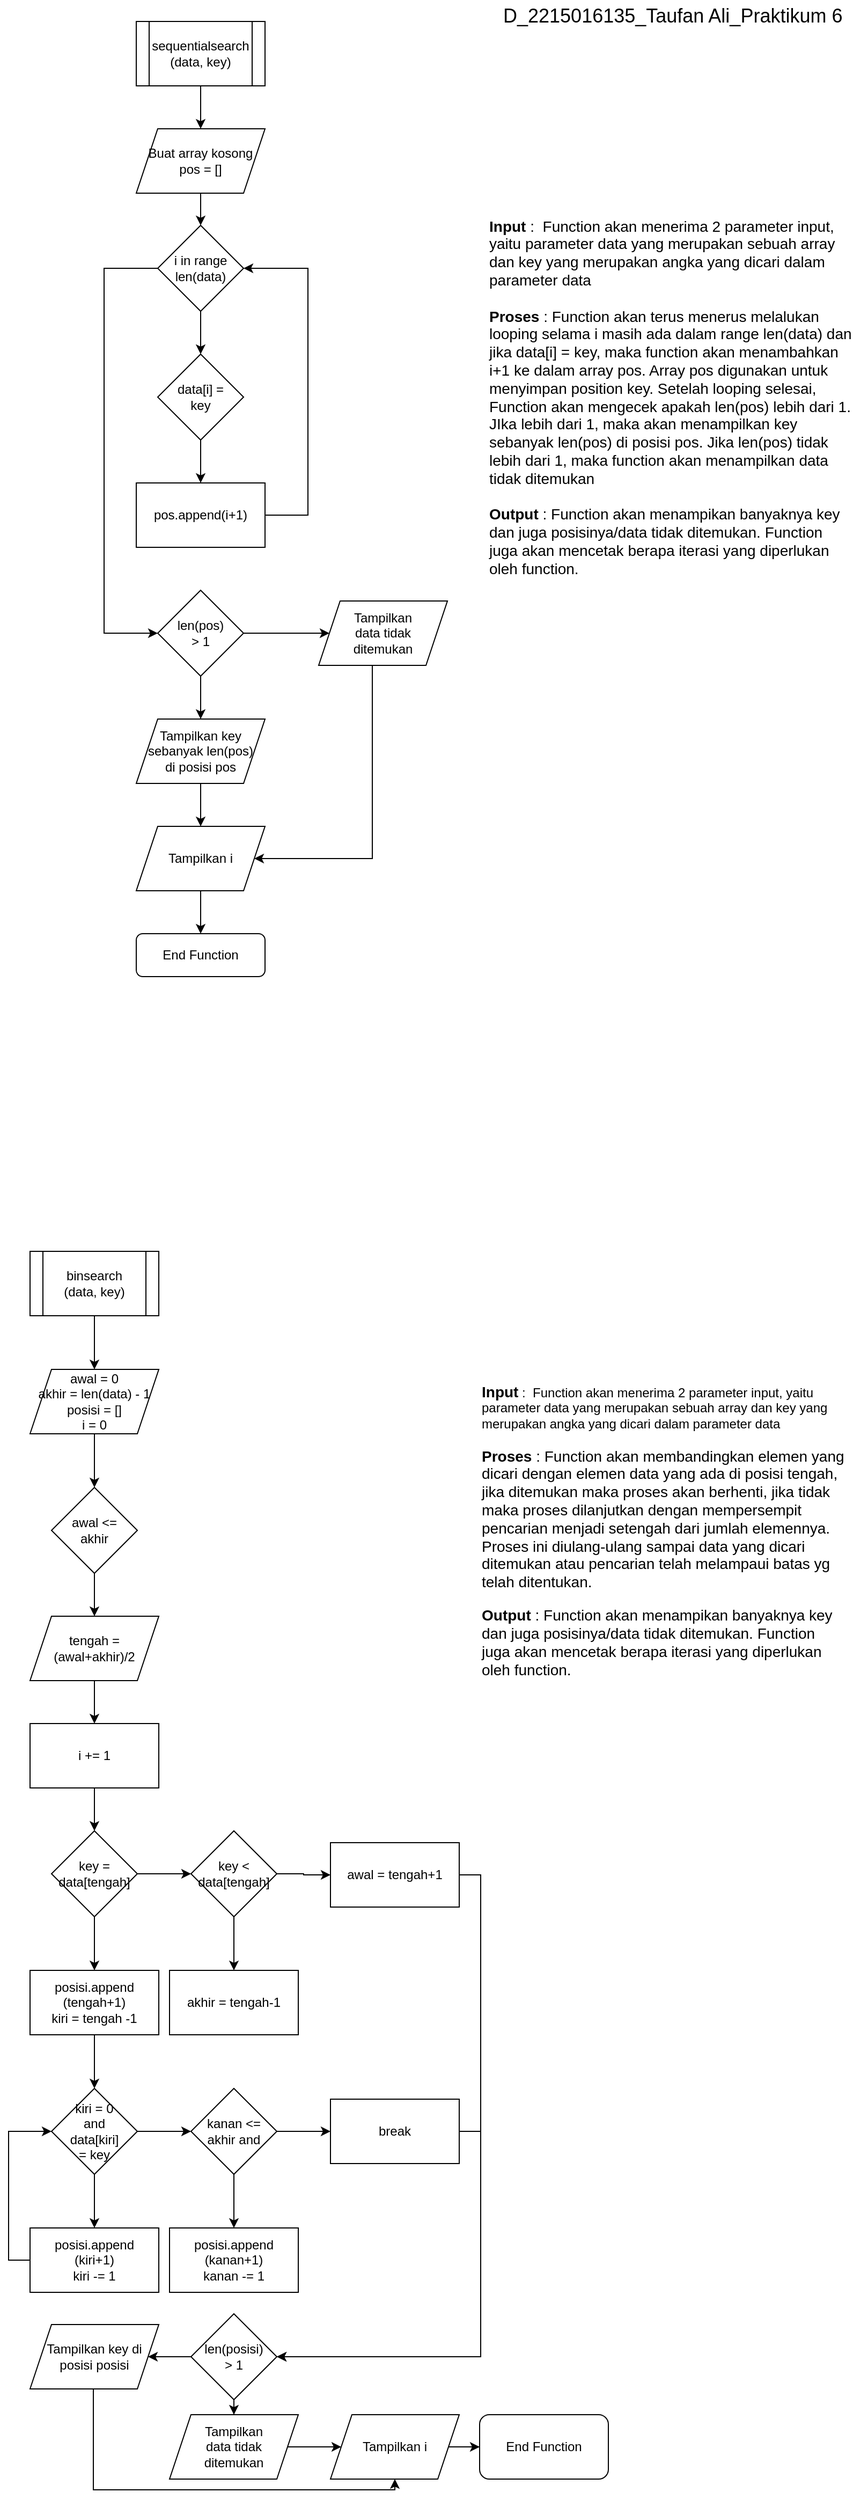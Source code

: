 <mxfile version="21.3.2" type="device">
  <diagram id="C5RBs43oDa-KdzZeNtuy" name="Page-1">
    <mxGraphModel dx="1028" dy="491" grid="1" gridSize="10" guides="1" tooltips="1" connect="1" arrows="1" fold="1" page="1" pageScale="1" pageWidth="827" pageHeight="1169" math="0" shadow="0">
      <root>
        <mxCell id="WIyWlLk6GJQsqaUBKTNV-0" />
        <mxCell id="WIyWlLk6GJQsqaUBKTNV-1" parent="WIyWlLk6GJQsqaUBKTNV-0" />
        <mxCell id="WIyWlLk6GJQsqaUBKTNV-11" value="End Function" style="rounded=1;whiteSpace=wrap;html=1;fontSize=12;glass=0;strokeWidth=1;shadow=0;" parent="WIyWlLk6GJQsqaUBKTNV-1" vertex="1">
          <mxGeometry x="160" y="880" width="120" height="40" as="geometry" />
        </mxCell>
        <mxCell id="IEGk7dr6ePKojB7fxkDN-4" value="" style="edgeStyle=orthogonalEdgeStyle;rounded=0;orthogonalLoop=1;jettySize=auto;html=1;" edge="1" parent="WIyWlLk6GJQsqaUBKTNV-1" source="IEGk7dr6ePKojB7fxkDN-1" target="IEGk7dr6ePKojB7fxkDN-3">
          <mxGeometry relative="1" as="geometry" />
        </mxCell>
        <mxCell id="IEGk7dr6ePKojB7fxkDN-1" value="Buat array kosong&lt;br&gt;pos = []" style="shape=parallelogram;perimeter=parallelogramPerimeter;whiteSpace=wrap;html=1;fixedSize=1;" vertex="1" parent="WIyWlLk6GJQsqaUBKTNV-1">
          <mxGeometry x="160" y="130" width="120" height="60" as="geometry" />
        </mxCell>
        <mxCell id="IEGk7dr6ePKojB7fxkDN-11" value="" style="edgeStyle=orthogonalEdgeStyle;rounded=0;orthogonalLoop=1;jettySize=auto;html=1;" edge="1" parent="WIyWlLk6GJQsqaUBKTNV-1" source="IEGk7dr6ePKojB7fxkDN-3" target="IEGk7dr6ePKojB7fxkDN-5">
          <mxGeometry relative="1" as="geometry" />
        </mxCell>
        <mxCell id="IEGk7dr6ePKojB7fxkDN-17" style="edgeStyle=orthogonalEdgeStyle;rounded=0;orthogonalLoop=1;jettySize=auto;html=1;entryX=0;entryY=0.5;entryDx=0;entryDy=0;" edge="1" parent="WIyWlLk6GJQsqaUBKTNV-1" source="IEGk7dr6ePKojB7fxkDN-3" target="IEGk7dr6ePKojB7fxkDN-15">
          <mxGeometry relative="1" as="geometry">
            <Array as="points">
              <mxPoint x="130" y="260" />
              <mxPoint x="130" y="600" />
            </Array>
          </mxGeometry>
        </mxCell>
        <mxCell id="IEGk7dr6ePKojB7fxkDN-3" value="i in range&lt;br&gt;len(data)" style="rhombus;whiteSpace=wrap;html=1;" vertex="1" parent="WIyWlLk6GJQsqaUBKTNV-1">
          <mxGeometry x="180" y="220" width="80" height="80" as="geometry" />
        </mxCell>
        <mxCell id="IEGk7dr6ePKojB7fxkDN-14" value="" style="edgeStyle=orthogonalEdgeStyle;rounded=0;orthogonalLoop=1;jettySize=auto;html=1;" edge="1" parent="WIyWlLk6GJQsqaUBKTNV-1" source="IEGk7dr6ePKojB7fxkDN-5" target="IEGk7dr6ePKojB7fxkDN-10">
          <mxGeometry relative="1" as="geometry" />
        </mxCell>
        <mxCell id="IEGk7dr6ePKojB7fxkDN-5" value="data[i] =&lt;br&gt;key" style="rhombus;whiteSpace=wrap;html=1;" vertex="1" parent="WIyWlLk6GJQsqaUBKTNV-1">
          <mxGeometry x="180" y="340" width="80" height="80" as="geometry" />
        </mxCell>
        <mxCell id="IEGk7dr6ePKojB7fxkDN-8" value="" style="edgeStyle=orthogonalEdgeStyle;rounded=0;orthogonalLoop=1;jettySize=auto;html=1;" edge="1" parent="WIyWlLk6GJQsqaUBKTNV-1" source="IEGk7dr6ePKojB7fxkDN-6" target="IEGk7dr6ePKojB7fxkDN-1">
          <mxGeometry relative="1" as="geometry" />
        </mxCell>
        <mxCell id="IEGk7dr6ePKojB7fxkDN-6" value="sequentialsearch&lt;br&gt;(data, key)" style="shape=process;whiteSpace=wrap;html=1;backgroundOutline=1;" vertex="1" parent="WIyWlLk6GJQsqaUBKTNV-1">
          <mxGeometry x="160" y="30" width="120" height="60" as="geometry" />
        </mxCell>
        <mxCell id="IEGk7dr6ePKojB7fxkDN-12" style="edgeStyle=orthogonalEdgeStyle;rounded=0;orthogonalLoop=1;jettySize=auto;html=1;entryX=1;entryY=0.5;entryDx=0;entryDy=0;" edge="1" parent="WIyWlLk6GJQsqaUBKTNV-1" source="IEGk7dr6ePKojB7fxkDN-10" target="IEGk7dr6ePKojB7fxkDN-3">
          <mxGeometry relative="1" as="geometry">
            <Array as="points">
              <mxPoint x="320" y="490" />
              <mxPoint x="320" y="260" />
            </Array>
          </mxGeometry>
        </mxCell>
        <mxCell id="IEGk7dr6ePKojB7fxkDN-10" value="pos.append(i+1)" style="rounded=0;whiteSpace=wrap;html=1;" vertex="1" parent="WIyWlLk6GJQsqaUBKTNV-1">
          <mxGeometry x="160" y="460" width="120" height="60" as="geometry" />
        </mxCell>
        <mxCell id="IEGk7dr6ePKojB7fxkDN-19" value="" style="edgeStyle=orthogonalEdgeStyle;rounded=0;orthogonalLoop=1;jettySize=auto;html=1;" edge="1" parent="WIyWlLk6GJQsqaUBKTNV-1" source="IEGk7dr6ePKojB7fxkDN-15" target="IEGk7dr6ePKojB7fxkDN-18">
          <mxGeometry relative="1" as="geometry" />
        </mxCell>
        <mxCell id="IEGk7dr6ePKojB7fxkDN-22" value="" style="edgeStyle=orthogonalEdgeStyle;rounded=0;orthogonalLoop=1;jettySize=auto;html=1;" edge="1" parent="WIyWlLk6GJQsqaUBKTNV-1" source="IEGk7dr6ePKojB7fxkDN-15" target="IEGk7dr6ePKojB7fxkDN-21">
          <mxGeometry relative="1" as="geometry" />
        </mxCell>
        <mxCell id="IEGk7dr6ePKojB7fxkDN-15" value="len(pos)&lt;br&gt;&amp;gt; 1" style="rhombus;whiteSpace=wrap;html=1;" vertex="1" parent="WIyWlLk6GJQsqaUBKTNV-1">
          <mxGeometry x="180" y="560" width="80" height="80" as="geometry" />
        </mxCell>
        <mxCell id="IEGk7dr6ePKojB7fxkDN-24" value="" style="edgeStyle=orthogonalEdgeStyle;rounded=0;orthogonalLoop=1;jettySize=auto;html=1;" edge="1" parent="WIyWlLk6GJQsqaUBKTNV-1" source="IEGk7dr6ePKojB7fxkDN-18" target="IEGk7dr6ePKojB7fxkDN-23">
          <mxGeometry relative="1" as="geometry" />
        </mxCell>
        <mxCell id="IEGk7dr6ePKojB7fxkDN-18" value="Tampilkan key sebanyak len(pos)&lt;br&gt;di posisi pos" style="shape=parallelogram;perimeter=parallelogramPerimeter;whiteSpace=wrap;html=1;fixedSize=1;" vertex="1" parent="WIyWlLk6GJQsqaUBKTNV-1">
          <mxGeometry x="160" y="680" width="120" height="60" as="geometry" />
        </mxCell>
        <mxCell id="IEGk7dr6ePKojB7fxkDN-26" style="edgeStyle=orthogonalEdgeStyle;rounded=0;orthogonalLoop=1;jettySize=auto;html=1;entryX=1;entryY=0.5;entryDx=0;entryDy=0;" edge="1" parent="WIyWlLk6GJQsqaUBKTNV-1" source="IEGk7dr6ePKojB7fxkDN-21" target="IEGk7dr6ePKojB7fxkDN-23">
          <mxGeometry relative="1" as="geometry">
            <Array as="points">
              <mxPoint x="380" y="810" />
            </Array>
          </mxGeometry>
        </mxCell>
        <mxCell id="IEGk7dr6ePKojB7fxkDN-21" value="Tampilkan &lt;br&gt;data tidak&lt;br&gt;ditemukan" style="shape=parallelogram;perimeter=parallelogramPerimeter;whiteSpace=wrap;html=1;fixedSize=1;" vertex="1" parent="WIyWlLk6GJQsqaUBKTNV-1">
          <mxGeometry x="330" y="570" width="120" height="60" as="geometry" />
        </mxCell>
        <mxCell id="IEGk7dr6ePKojB7fxkDN-25" value="" style="edgeStyle=orthogonalEdgeStyle;rounded=0;orthogonalLoop=1;jettySize=auto;html=1;" edge="1" parent="WIyWlLk6GJQsqaUBKTNV-1" source="IEGk7dr6ePKojB7fxkDN-23" target="WIyWlLk6GJQsqaUBKTNV-11">
          <mxGeometry relative="1" as="geometry" />
        </mxCell>
        <mxCell id="IEGk7dr6ePKojB7fxkDN-23" value="Tampilkan i" style="shape=parallelogram;perimeter=parallelogramPerimeter;whiteSpace=wrap;html=1;fixedSize=1;" vertex="1" parent="WIyWlLk6GJQsqaUBKTNV-1">
          <mxGeometry x="160" y="780" width="120" height="60" as="geometry" />
        </mxCell>
        <mxCell id="IEGk7dr6ePKojB7fxkDN-30" value="&lt;font style=&quot;font-size: 14px;&quot;&gt;&lt;b style=&quot;&quot;&gt;Input&lt;/b&gt;&amp;nbsp;:&amp;nbsp; Function akan menerima 2 parameter input, yaitu parameter data yang merupakan sebuah array dan key yang merupakan angka yang dicari dalam parameter data&lt;br&gt;&lt;br&gt;&lt;b style=&quot;&quot;&gt;Proses&lt;/b&gt;&amp;nbsp;: Function akan terus menerus melalukan looping selama i masih ada dalam range len(data) dan jika data[i] = key, maka function akan menambahkan i+1 ke dalam array pos. Array pos digunakan untuk menyimpan position key. Setelah looping selesai, Function akan mengecek apakah len(pos) lebih dari 1. JIka lebih dari 1, maka akan menampilkan key sebanyak len(pos) di posisi pos. Jika len(pos) tidak lebih dari 1, maka function akan menampilkan data tidak ditemukan&lt;br&gt;&lt;br&gt;&lt;b style=&quot;&quot;&gt;Output&lt;/b&gt;&amp;nbsp;: Function akan menampikan banyaknya key dan juga posisinya/data tidak ditemukan. Function juga akan mencetak berapa iterasi yang diperlukan oleh function.&lt;/font&gt;" style="text;html=1;strokeColor=none;fillColor=none;align=left;verticalAlign=middle;whiteSpace=wrap;rounded=0;" vertex="1" parent="WIyWlLk6GJQsqaUBKTNV-1">
          <mxGeometry x="487" y="195" width="340" height="370" as="geometry" />
        </mxCell>
        <mxCell id="IEGk7dr6ePKojB7fxkDN-31" value="&lt;font style=&quot;font-size: 18px;&quot;&gt;D_2215016135_Taufan Ali_Praktikum 6&lt;/font&gt;" style="text;html=1;strokeColor=none;fillColor=none;align=left;verticalAlign=middle;whiteSpace=wrap;rounded=0;" vertex="1" parent="WIyWlLk6GJQsqaUBKTNV-1">
          <mxGeometry x="500" y="10" width="320" height="30" as="geometry" />
        </mxCell>
        <mxCell id="IEGk7dr6ePKojB7fxkDN-35" value="" style="edgeStyle=orthogonalEdgeStyle;rounded=0;orthogonalLoop=1;jettySize=auto;html=1;" edge="1" parent="WIyWlLk6GJQsqaUBKTNV-1" source="IEGk7dr6ePKojB7fxkDN-33" target="IEGk7dr6ePKojB7fxkDN-34">
          <mxGeometry relative="1" as="geometry" />
        </mxCell>
        <mxCell id="IEGk7dr6ePKojB7fxkDN-33" value="binsearch&lt;br&gt;(data, key)" style="shape=process;whiteSpace=wrap;html=1;backgroundOutline=1;" vertex="1" parent="WIyWlLk6GJQsqaUBKTNV-1">
          <mxGeometry x="61" y="1176" width="120" height="60" as="geometry" />
        </mxCell>
        <mxCell id="IEGk7dr6ePKojB7fxkDN-37" value="" style="edgeStyle=orthogonalEdgeStyle;rounded=0;orthogonalLoop=1;jettySize=auto;html=1;" edge="1" parent="WIyWlLk6GJQsqaUBKTNV-1" source="IEGk7dr6ePKojB7fxkDN-34" target="IEGk7dr6ePKojB7fxkDN-36">
          <mxGeometry relative="1" as="geometry" />
        </mxCell>
        <mxCell id="IEGk7dr6ePKojB7fxkDN-34" value="&lt;div&gt;awal = 0&lt;/div&gt;&lt;div&gt;&lt;span style=&quot;background-color: initial;&quot;&gt;akhir = len(data) - 1&lt;/span&gt;&lt;/div&gt;&lt;div&gt;&lt;span style=&quot;background-color: initial;&quot;&gt;posisi = []&lt;/span&gt;&lt;/div&gt;&lt;div&gt;&lt;span style=&quot;background-color: initial;&quot;&gt;i = 0&lt;/span&gt;&lt;/div&gt;" style="shape=parallelogram;perimeter=parallelogramPerimeter;whiteSpace=wrap;html=1;fixedSize=1;" vertex="1" parent="WIyWlLk6GJQsqaUBKTNV-1">
          <mxGeometry x="61" y="1286" width="120" height="60" as="geometry" />
        </mxCell>
        <mxCell id="IEGk7dr6ePKojB7fxkDN-39" value="" style="edgeStyle=orthogonalEdgeStyle;rounded=0;orthogonalLoop=1;jettySize=auto;html=1;" edge="1" parent="WIyWlLk6GJQsqaUBKTNV-1" source="IEGk7dr6ePKojB7fxkDN-36" target="IEGk7dr6ePKojB7fxkDN-38">
          <mxGeometry relative="1" as="geometry" />
        </mxCell>
        <mxCell id="IEGk7dr6ePKojB7fxkDN-36" value="awal &amp;lt;=&lt;br&gt;akhir" style="rhombus;whiteSpace=wrap;html=1;" vertex="1" parent="WIyWlLk6GJQsqaUBKTNV-1">
          <mxGeometry x="81" y="1396" width="80" height="80" as="geometry" />
        </mxCell>
        <mxCell id="IEGk7dr6ePKojB7fxkDN-41" value="" style="edgeStyle=orthogonalEdgeStyle;rounded=0;orthogonalLoop=1;jettySize=auto;html=1;" edge="1" parent="WIyWlLk6GJQsqaUBKTNV-1" source="IEGk7dr6ePKojB7fxkDN-38" target="IEGk7dr6ePKojB7fxkDN-40">
          <mxGeometry relative="1" as="geometry" />
        </mxCell>
        <mxCell id="IEGk7dr6ePKojB7fxkDN-38" value="tengah = (awal+akhir)/2" style="shape=parallelogram;perimeter=parallelogramPerimeter;whiteSpace=wrap;html=1;fixedSize=1;" vertex="1" parent="WIyWlLk6GJQsqaUBKTNV-1">
          <mxGeometry x="61" y="1516" width="120" height="60" as="geometry" />
        </mxCell>
        <mxCell id="IEGk7dr6ePKojB7fxkDN-43" value="" style="edgeStyle=orthogonalEdgeStyle;rounded=0;orthogonalLoop=1;jettySize=auto;html=1;" edge="1" parent="WIyWlLk6GJQsqaUBKTNV-1" source="IEGk7dr6ePKojB7fxkDN-40" target="IEGk7dr6ePKojB7fxkDN-42">
          <mxGeometry relative="1" as="geometry" />
        </mxCell>
        <mxCell id="IEGk7dr6ePKojB7fxkDN-40" value="i += 1" style="rounded=0;whiteSpace=wrap;html=1;" vertex="1" parent="WIyWlLk6GJQsqaUBKTNV-1">
          <mxGeometry x="61" y="1616" width="120" height="60" as="geometry" />
        </mxCell>
        <mxCell id="IEGk7dr6ePKojB7fxkDN-45" value="" style="edgeStyle=orthogonalEdgeStyle;rounded=0;orthogonalLoop=1;jettySize=auto;html=1;" edge="1" parent="WIyWlLk6GJQsqaUBKTNV-1" source="IEGk7dr6ePKojB7fxkDN-42" target="IEGk7dr6ePKojB7fxkDN-44">
          <mxGeometry relative="1" as="geometry" />
        </mxCell>
        <mxCell id="IEGk7dr6ePKojB7fxkDN-52" value="" style="edgeStyle=orthogonalEdgeStyle;rounded=0;orthogonalLoop=1;jettySize=auto;html=1;" edge="1" parent="WIyWlLk6GJQsqaUBKTNV-1" source="IEGk7dr6ePKojB7fxkDN-42" target="IEGk7dr6ePKojB7fxkDN-51">
          <mxGeometry relative="1" as="geometry" />
        </mxCell>
        <mxCell id="IEGk7dr6ePKojB7fxkDN-42" value="key = data[tengah]" style="rhombus;whiteSpace=wrap;html=1;" vertex="1" parent="WIyWlLk6GJQsqaUBKTNV-1">
          <mxGeometry x="81" y="1716" width="80" height="80" as="geometry" />
        </mxCell>
        <mxCell id="IEGk7dr6ePKojB7fxkDN-48" value="" style="edgeStyle=orthogonalEdgeStyle;rounded=0;orthogonalLoop=1;jettySize=auto;html=1;" edge="1" parent="WIyWlLk6GJQsqaUBKTNV-1" source="IEGk7dr6ePKojB7fxkDN-44" target="IEGk7dr6ePKojB7fxkDN-47">
          <mxGeometry relative="1" as="geometry" />
        </mxCell>
        <mxCell id="IEGk7dr6ePKojB7fxkDN-61" value="" style="edgeStyle=orthogonalEdgeStyle;rounded=0;orthogonalLoop=1;jettySize=auto;html=1;" edge="1" parent="WIyWlLk6GJQsqaUBKTNV-1" source="IEGk7dr6ePKojB7fxkDN-44" target="IEGk7dr6ePKojB7fxkDN-49">
          <mxGeometry relative="1" as="geometry" />
        </mxCell>
        <mxCell id="IEGk7dr6ePKojB7fxkDN-44" value="key &amp;lt; data[tengah]" style="rhombus;whiteSpace=wrap;html=1;" vertex="1" parent="WIyWlLk6GJQsqaUBKTNV-1">
          <mxGeometry x="211" y="1716" width="80" height="80" as="geometry" />
        </mxCell>
        <mxCell id="IEGk7dr6ePKojB7fxkDN-47" value="akhir = tengah-1" style="rounded=0;whiteSpace=wrap;html=1;" vertex="1" parent="WIyWlLk6GJQsqaUBKTNV-1">
          <mxGeometry x="191" y="1846" width="120" height="60" as="geometry" />
        </mxCell>
        <mxCell id="IEGk7dr6ePKojB7fxkDN-68" style="edgeStyle=orthogonalEdgeStyle;rounded=0;orthogonalLoop=1;jettySize=auto;html=1;entryX=1;entryY=0.5;entryDx=0;entryDy=0;" edge="1" parent="WIyWlLk6GJQsqaUBKTNV-1" source="IEGk7dr6ePKojB7fxkDN-49" target="IEGk7dr6ePKojB7fxkDN-67">
          <mxGeometry relative="1" as="geometry">
            <Array as="points">
              <mxPoint x="481" y="1757" />
              <mxPoint x="481" y="2206" />
            </Array>
          </mxGeometry>
        </mxCell>
        <mxCell id="IEGk7dr6ePKojB7fxkDN-49" value="awal = tengah+1" style="rounded=0;whiteSpace=wrap;html=1;" vertex="1" parent="WIyWlLk6GJQsqaUBKTNV-1">
          <mxGeometry x="341" y="1727" width="120" height="60" as="geometry" />
        </mxCell>
        <mxCell id="IEGk7dr6ePKojB7fxkDN-55" value="" style="edgeStyle=orthogonalEdgeStyle;rounded=0;orthogonalLoop=1;jettySize=auto;html=1;" edge="1" parent="WIyWlLk6GJQsqaUBKTNV-1" source="IEGk7dr6ePKojB7fxkDN-51" target="IEGk7dr6ePKojB7fxkDN-54">
          <mxGeometry relative="1" as="geometry" />
        </mxCell>
        <mxCell id="IEGk7dr6ePKojB7fxkDN-51" value="posisi.append&lt;br&gt;(tengah+1)&lt;br&gt;kiri = tengah -1" style="rounded=0;whiteSpace=wrap;html=1;" vertex="1" parent="WIyWlLk6GJQsqaUBKTNV-1">
          <mxGeometry x="61" y="1846" width="120" height="60" as="geometry" />
        </mxCell>
        <mxCell id="IEGk7dr6ePKojB7fxkDN-57" value="" style="edgeStyle=orthogonalEdgeStyle;rounded=0;orthogonalLoop=1;jettySize=auto;html=1;" edge="1" parent="WIyWlLk6GJQsqaUBKTNV-1" source="IEGk7dr6ePKojB7fxkDN-54" target="IEGk7dr6ePKojB7fxkDN-56">
          <mxGeometry relative="1" as="geometry" />
        </mxCell>
        <mxCell id="IEGk7dr6ePKojB7fxkDN-60" value="" style="edgeStyle=orthogonalEdgeStyle;rounded=0;orthogonalLoop=1;jettySize=auto;html=1;" edge="1" parent="WIyWlLk6GJQsqaUBKTNV-1" source="IEGk7dr6ePKojB7fxkDN-54" target="IEGk7dr6ePKojB7fxkDN-59">
          <mxGeometry relative="1" as="geometry" />
        </mxCell>
        <mxCell id="IEGk7dr6ePKojB7fxkDN-54" value="kiri = 0&lt;br&gt;and&lt;br&gt;data[kiri]&lt;br&gt;= key" style="rhombus;whiteSpace=wrap;html=1;" vertex="1" parent="WIyWlLk6GJQsqaUBKTNV-1">
          <mxGeometry x="81" y="1956" width="80" height="80" as="geometry" />
        </mxCell>
        <mxCell id="IEGk7dr6ePKojB7fxkDN-58" style="edgeStyle=orthogonalEdgeStyle;rounded=0;orthogonalLoop=1;jettySize=auto;html=1;entryX=0;entryY=0.5;entryDx=0;entryDy=0;" edge="1" parent="WIyWlLk6GJQsqaUBKTNV-1" source="IEGk7dr6ePKojB7fxkDN-56" target="IEGk7dr6ePKojB7fxkDN-54">
          <mxGeometry relative="1" as="geometry">
            <Array as="points">
              <mxPoint x="41" y="2116" />
              <mxPoint x="41" y="1996" />
            </Array>
          </mxGeometry>
        </mxCell>
        <mxCell id="IEGk7dr6ePKojB7fxkDN-56" value="posisi.append&lt;br style=&quot;border-color: var(--border-color);&quot;&gt;(kiri+1)&lt;br&gt;kiri -= 1" style="rounded=0;whiteSpace=wrap;html=1;" vertex="1" parent="WIyWlLk6GJQsqaUBKTNV-1">
          <mxGeometry x="61" y="2086" width="120" height="60" as="geometry" />
        </mxCell>
        <mxCell id="IEGk7dr6ePKojB7fxkDN-63" value="" style="edgeStyle=orthogonalEdgeStyle;rounded=0;orthogonalLoop=1;jettySize=auto;html=1;" edge="1" parent="WIyWlLk6GJQsqaUBKTNV-1" source="IEGk7dr6ePKojB7fxkDN-59" target="IEGk7dr6ePKojB7fxkDN-62">
          <mxGeometry relative="1" as="geometry" />
        </mxCell>
        <mxCell id="IEGk7dr6ePKojB7fxkDN-66" value="" style="edgeStyle=orthogonalEdgeStyle;rounded=0;orthogonalLoop=1;jettySize=auto;html=1;" edge="1" parent="WIyWlLk6GJQsqaUBKTNV-1" source="IEGk7dr6ePKojB7fxkDN-59" target="IEGk7dr6ePKojB7fxkDN-65">
          <mxGeometry relative="1" as="geometry" />
        </mxCell>
        <mxCell id="IEGk7dr6ePKojB7fxkDN-59" value="kanan &amp;lt;=&lt;br&gt;akhir and&lt;br&gt;" style="rhombus;whiteSpace=wrap;html=1;" vertex="1" parent="WIyWlLk6GJQsqaUBKTNV-1">
          <mxGeometry x="211" y="1956" width="80" height="80" as="geometry" />
        </mxCell>
        <mxCell id="IEGk7dr6ePKojB7fxkDN-62" value="posisi.append&lt;br style=&quot;border-color: var(--border-color);&quot;&gt;(kanan+1)&lt;br&gt;kanan -= 1" style="rounded=0;whiteSpace=wrap;html=1;" vertex="1" parent="WIyWlLk6GJQsqaUBKTNV-1">
          <mxGeometry x="191" y="2086" width="120" height="60" as="geometry" />
        </mxCell>
        <mxCell id="IEGk7dr6ePKojB7fxkDN-69" style="edgeStyle=orthogonalEdgeStyle;rounded=0;orthogonalLoop=1;jettySize=auto;html=1;entryX=1;entryY=0.5;entryDx=0;entryDy=0;" edge="1" parent="WIyWlLk6GJQsqaUBKTNV-1" source="IEGk7dr6ePKojB7fxkDN-65" target="IEGk7dr6ePKojB7fxkDN-67">
          <mxGeometry relative="1" as="geometry">
            <Array as="points">
              <mxPoint x="481" y="1996" />
              <mxPoint x="481" y="2206" />
            </Array>
          </mxGeometry>
        </mxCell>
        <mxCell id="IEGk7dr6ePKojB7fxkDN-65" value="break" style="rounded=0;whiteSpace=wrap;html=1;" vertex="1" parent="WIyWlLk6GJQsqaUBKTNV-1">
          <mxGeometry x="341" y="1966" width="120" height="60" as="geometry" />
        </mxCell>
        <mxCell id="IEGk7dr6ePKojB7fxkDN-71" value="" style="edgeStyle=orthogonalEdgeStyle;rounded=0;orthogonalLoop=1;jettySize=auto;html=1;" edge="1" parent="WIyWlLk6GJQsqaUBKTNV-1" source="IEGk7dr6ePKojB7fxkDN-67" target="IEGk7dr6ePKojB7fxkDN-70">
          <mxGeometry relative="1" as="geometry" />
        </mxCell>
        <mxCell id="IEGk7dr6ePKojB7fxkDN-74" style="edgeStyle=orthogonalEdgeStyle;rounded=0;orthogonalLoop=1;jettySize=auto;html=1;entryX=0.5;entryY=0;entryDx=0;entryDy=0;" edge="1" parent="WIyWlLk6GJQsqaUBKTNV-1" source="IEGk7dr6ePKojB7fxkDN-67" target="IEGk7dr6ePKojB7fxkDN-72">
          <mxGeometry relative="1" as="geometry" />
        </mxCell>
        <mxCell id="IEGk7dr6ePKojB7fxkDN-67" value="len(posisi)&lt;br&gt;&amp;gt; 1" style="rhombus;whiteSpace=wrap;html=1;" vertex="1" parent="WIyWlLk6GJQsqaUBKTNV-1">
          <mxGeometry x="211" y="2166" width="80" height="80" as="geometry" />
        </mxCell>
        <mxCell id="IEGk7dr6ePKojB7fxkDN-77" style="edgeStyle=orthogonalEdgeStyle;rounded=0;orthogonalLoop=1;jettySize=auto;html=1;entryX=0.5;entryY=1;entryDx=0;entryDy=0;exitX=0.5;exitY=1;exitDx=0;exitDy=0;" edge="1" parent="WIyWlLk6GJQsqaUBKTNV-1" source="IEGk7dr6ePKojB7fxkDN-70" target="IEGk7dr6ePKojB7fxkDN-75">
          <mxGeometry relative="1" as="geometry">
            <Array as="points">
              <mxPoint x="120" y="2236" />
              <mxPoint x="120" y="2330" />
              <mxPoint x="401" y="2330" />
            </Array>
          </mxGeometry>
        </mxCell>
        <mxCell id="IEGk7dr6ePKojB7fxkDN-70" value="Tampilkan key di posisi posisi" style="shape=parallelogram;perimeter=parallelogramPerimeter;whiteSpace=wrap;html=1;fixedSize=1;" vertex="1" parent="WIyWlLk6GJQsqaUBKTNV-1">
          <mxGeometry x="61" y="2176" width="120" height="60" as="geometry" />
        </mxCell>
        <mxCell id="IEGk7dr6ePKojB7fxkDN-76" value="" style="edgeStyle=orthogonalEdgeStyle;rounded=0;orthogonalLoop=1;jettySize=auto;html=1;" edge="1" parent="WIyWlLk6GJQsqaUBKTNV-1" source="IEGk7dr6ePKojB7fxkDN-72" target="IEGk7dr6ePKojB7fxkDN-75">
          <mxGeometry relative="1" as="geometry" />
        </mxCell>
        <mxCell id="IEGk7dr6ePKojB7fxkDN-72" value="Tampilkan&lt;br&gt;data tidak&lt;br&gt;ditemukan" style="shape=parallelogram;perimeter=parallelogramPerimeter;whiteSpace=wrap;html=1;fixedSize=1;" vertex="1" parent="WIyWlLk6GJQsqaUBKTNV-1">
          <mxGeometry x="191" y="2260" width="120" height="60" as="geometry" />
        </mxCell>
        <mxCell id="IEGk7dr6ePKojB7fxkDN-79" value="" style="edgeStyle=orthogonalEdgeStyle;rounded=0;orthogonalLoop=1;jettySize=auto;html=1;" edge="1" parent="WIyWlLk6GJQsqaUBKTNV-1" source="IEGk7dr6ePKojB7fxkDN-75" target="IEGk7dr6ePKojB7fxkDN-78">
          <mxGeometry relative="1" as="geometry" />
        </mxCell>
        <mxCell id="IEGk7dr6ePKojB7fxkDN-75" value="Tampilkan i" style="shape=parallelogram;perimeter=parallelogramPerimeter;whiteSpace=wrap;html=1;fixedSize=1;" vertex="1" parent="WIyWlLk6GJQsqaUBKTNV-1">
          <mxGeometry x="341" y="2260" width="120" height="60" as="geometry" />
        </mxCell>
        <mxCell id="IEGk7dr6ePKojB7fxkDN-78" value="End Function" style="rounded=1;whiteSpace=wrap;html=1;" vertex="1" parent="WIyWlLk6GJQsqaUBKTNV-1">
          <mxGeometry x="480" y="2260" width="120" height="60" as="geometry" />
        </mxCell>
        <mxCell id="IEGk7dr6ePKojB7fxkDN-81" value="&lt;font style=&quot;&quot;&gt;&lt;b style=&quot;font-size: 14px;&quot;&gt;Input&lt;/b&gt;&amp;nbsp;:&amp;nbsp; Function akan menerima 2 parameter input, yaitu parameter data yang merupakan sebuah array dan key yang merupakan angka yang dicari dalam parameter data&lt;br&gt;&lt;br&gt;&lt;b style=&quot;font-size: 14px;&quot;&gt;Proses&lt;/b&gt;&lt;span style=&quot;font-size: 14px;&quot;&gt;&amp;nbsp;: Function akan m&lt;/span&gt;&lt;span style=&quot;background-color: initial; font-size: 14px;&quot;&gt;embandingkan elemen yang dicari&amp;nbsp;&lt;/span&gt;&lt;span style=&quot;font-size: 14px; background-color: initial;&quot;&gt;dengan elemen data yang ada di posisi tengah, jika ditemukan maka proses akan berhenti,&amp;nbsp;&lt;/span&gt;&lt;span style=&quot;font-size: 14px; background-color: initial;&quot;&gt;jika tidak maka proses dilanjutkan dengan&amp;nbsp;&lt;/span&gt;&lt;span style=&quot;font-size: 14px; background-color: initial;&quot;&gt;mempersempit pencarian menjadi setengah dari&amp;nbsp;&lt;/span&gt;&lt;span style=&quot;font-size: 14px; background-color: initial;&quot;&gt;jumlah elemennya. Proses ini diulang-&lt;/span&gt;&lt;span style=&quot;font-size: 14px; background-color: initial;&quot;&gt;ulang sampai data yang dicari ditemukan atau&amp;nbsp;&lt;/span&gt;&lt;span style=&quot;font-size: 14px; background-color: initial;&quot;&gt;pencarian telah melampaui batas yg telah ditentukan.&lt;/span&gt;&lt;span style=&quot;font-size: 14px; background-color: initial;&quot;&gt;&lt;br&gt;&lt;/span&gt;&lt;br&gt;&lt;b style=&quot;font-size: 14px;&quot;&gt;Output&lt;/b&gt;&lt;span style=&quot;font-size: 14px;&quot;&gt;&amp;nbsp;: Function akan menampikan banyaknya key dan juga posisinya/data tidak ditemukan. Function juga akan mencetak berapa iterasi yang diperlukan oleh function.&lt;/span&gt;&lt;/font&gt;" style="text;html=1;strokeColor=none;fillColor=none;align=left;verticalAlign=middle;whiteSpace=wrap;rounded=0;" vertex="1" parent="WIyWlLk6GJQsqaUBKTNV-1">
          <mxGeometry x="480" y="1251" width="340" height="370" as="geometry" />
        </mxCell>
      </root>
    </mxGraphModel>
  </diagram>
</mxfile>
